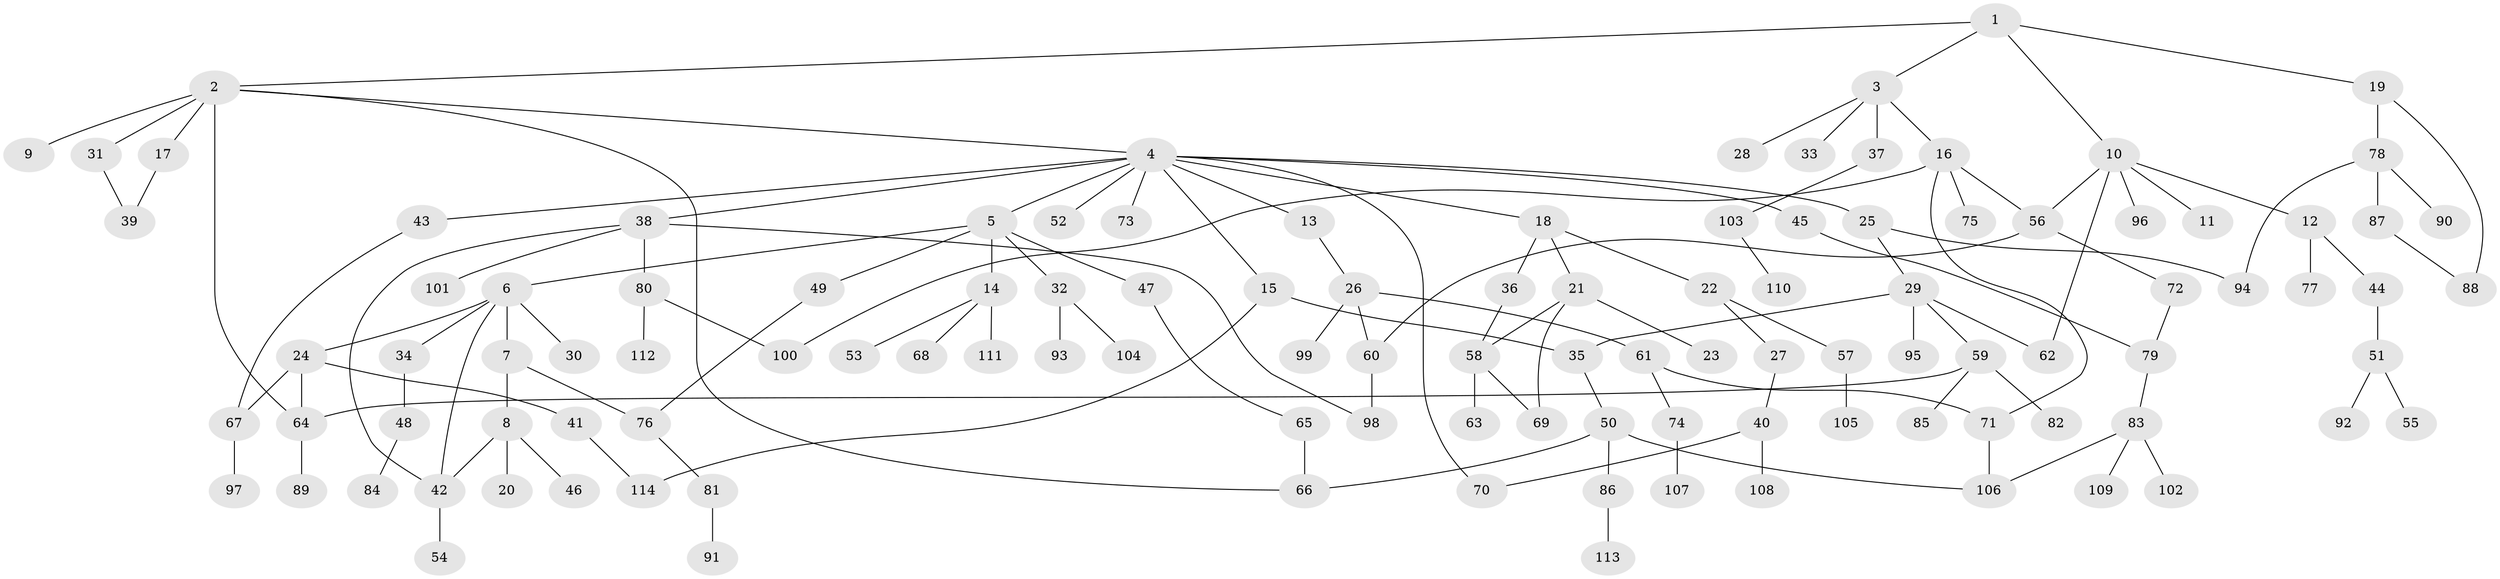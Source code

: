 // coarse degree distribution, {7: 0.03896103896103896, 6: 0.03896103896103896, 11: 0.012987012987012988, 3: 0.23376623376623376, 1: 0.38961038961038963, 2: 0.18181818181818182, 5: 0.05194805194805195, 4: 0.05194805194805195}
// Generated by graph-tools (version 1.1) at 2025/23/03/03/25 07:23:30]
// undirected, 114 vertices, 138 edges
graph export_dot {
graph [start="1"]
  node [color=gray90,style=filled];
  1;
  2;
  3;
  4;
  5;
  6;
  7;
  8;
  9;
  10;
  11;
  12;
  13;
  14;
  15;
  16;
  17;
  18;
  19;
  20;
  21;
  22;
  23;
  24;
  25;
  26;
  27;
  28;
  29;
  30;
  31;
  32;
  33;
  34;
  35;
  36;
  37;
  38;
  39;
  40;
  41;
  42;
  43;
  44;
  45;
  46;
  47;
  48;
  49;
  50;
  51;
  52;
  53;
  54;
  55;
  56;
  57;
  58;
  59;
  60;
  61;
  62;
  63;
  64;
  65;
  66;
  67;
  68;
  69;
  70;
  71;
  72;
  73;
  74;
  75;
  76;
  77;
  78;
  79;
  80;
  81;
  82;
  83;
  84;
  85;
  86;
  87;
  88;
  89;
  90;
  91;
  92;
  93;
  94;
  95;
  96;
  97;
  98;
  99;
  100;
  101;
  102;
  103;
  104;
  105;
  106;
  107;
  108;
  109;
  110;
  111;
  112;
  113;
  114;
  1 -- 2;
  1 -- 3;
  1 -- 10;
  1 -- 19;
  2 -- 4;
  2 -- 9;
  2 -- 17;
  2 -- 31;
  2 -- 64;
  2 -- 66;
  3 -- 16;
  3 -- 28;
  3 -- 33;
  3 -- 37;
  4 -- 5;
  4 -- 13;
  4 -- 15;
  4 -- 18;
  4 -- 25;
  4 -- 38;
  4 -- 43;
  4 -- 45;
  4 -- 52;
  4 -- 70;
  4 -- 73;
  5 -- 6;
  5 -- 14;
  5 -- 32;
  5 -- 47;
  5 -- 49;
  6 -- 7;
  6 -- 24;
  6 -- 30;
  6 -- 34;
  6 -- 42;
  7 -- 8;
  7 -- 76;
  8 -- 20;
  8 -- 46;
  8 -- 42;
  10 -- 11;
  10 -- 12;
  10 -- 62;
  10 -- 96;
  10 -- 56;
  12 -- 44;
  12 -- 77;
  13 -- 26;
  14 -- 53;
  14 -- 68;
  14 -- 111;
  15 -- 35;
  15 -- 114;
  16 -- 56;
  16 -- 75;
  16 -- 71;
  16 -- 100;
  17 -- 39;
  18 -- 21;
  18 -- 22;
  18 -- 36;
  19 -- 78;
  19 -- 88;
  21 -- 23;
  21 -- 58;
  21 -- 69;
  22 -- 27;
  22 -- 57;
  24 -- 41;
  24 -- 67;
  24 -- 64;
  25 -- 29;
  25 -- 94;
  26 -- 60;
  26 -- 61;
  26 -- 99;
  27 -- 40;
  29 -- 35;
  29 -- 59;
  29 -- 95;
  29 -- 62;
  31 -- 39;
  32 -- 93;
  32 -- 104;
  34 -- 48;
  35 -- 50;
  36 -- 58;
  37 -- 103;
  38 -- 42;
  38 -- 80;
  38 -- 98;
  38 -- 101;
  40 -- 108;
  40 -- 70;
  41 -- 114;
  42 -- 54;
  43 -- 67;
  44 -- 51;
  45 -- 79;
  47 -- 65;
  48 -- 84;
  49 -- 76;
  50 -- 86;
  50 -- 106;
  50 -- 66;
  51 -- 55;
  51 -- 92;
  56 -- 72;
  56 -- 60;
  57 -- 105;
  58 -- 63;
  58 -- 69;
  59 -- 82;
  59 -- 85;
  59 -- 64;
  60 -- 98;
  61 -- 71;
  61 -- 74;
  64 -- 89;
  65 -- 66;
  67 -- 97;
  71 -- 106;
  72 -- 79;
  74 -- 107;
  76 -- 81;
  78 -- 87;
  78 -- 90;
  78 -- 94;
  79 -- 83;
  80 -- 100;
  80 -- 112;
  81 -- 91;
  83 -- 102;
  83 -- 109;
  83 -- 106;
  86 -- 113;
  87 -- 88;
  103 -- 110;
}
